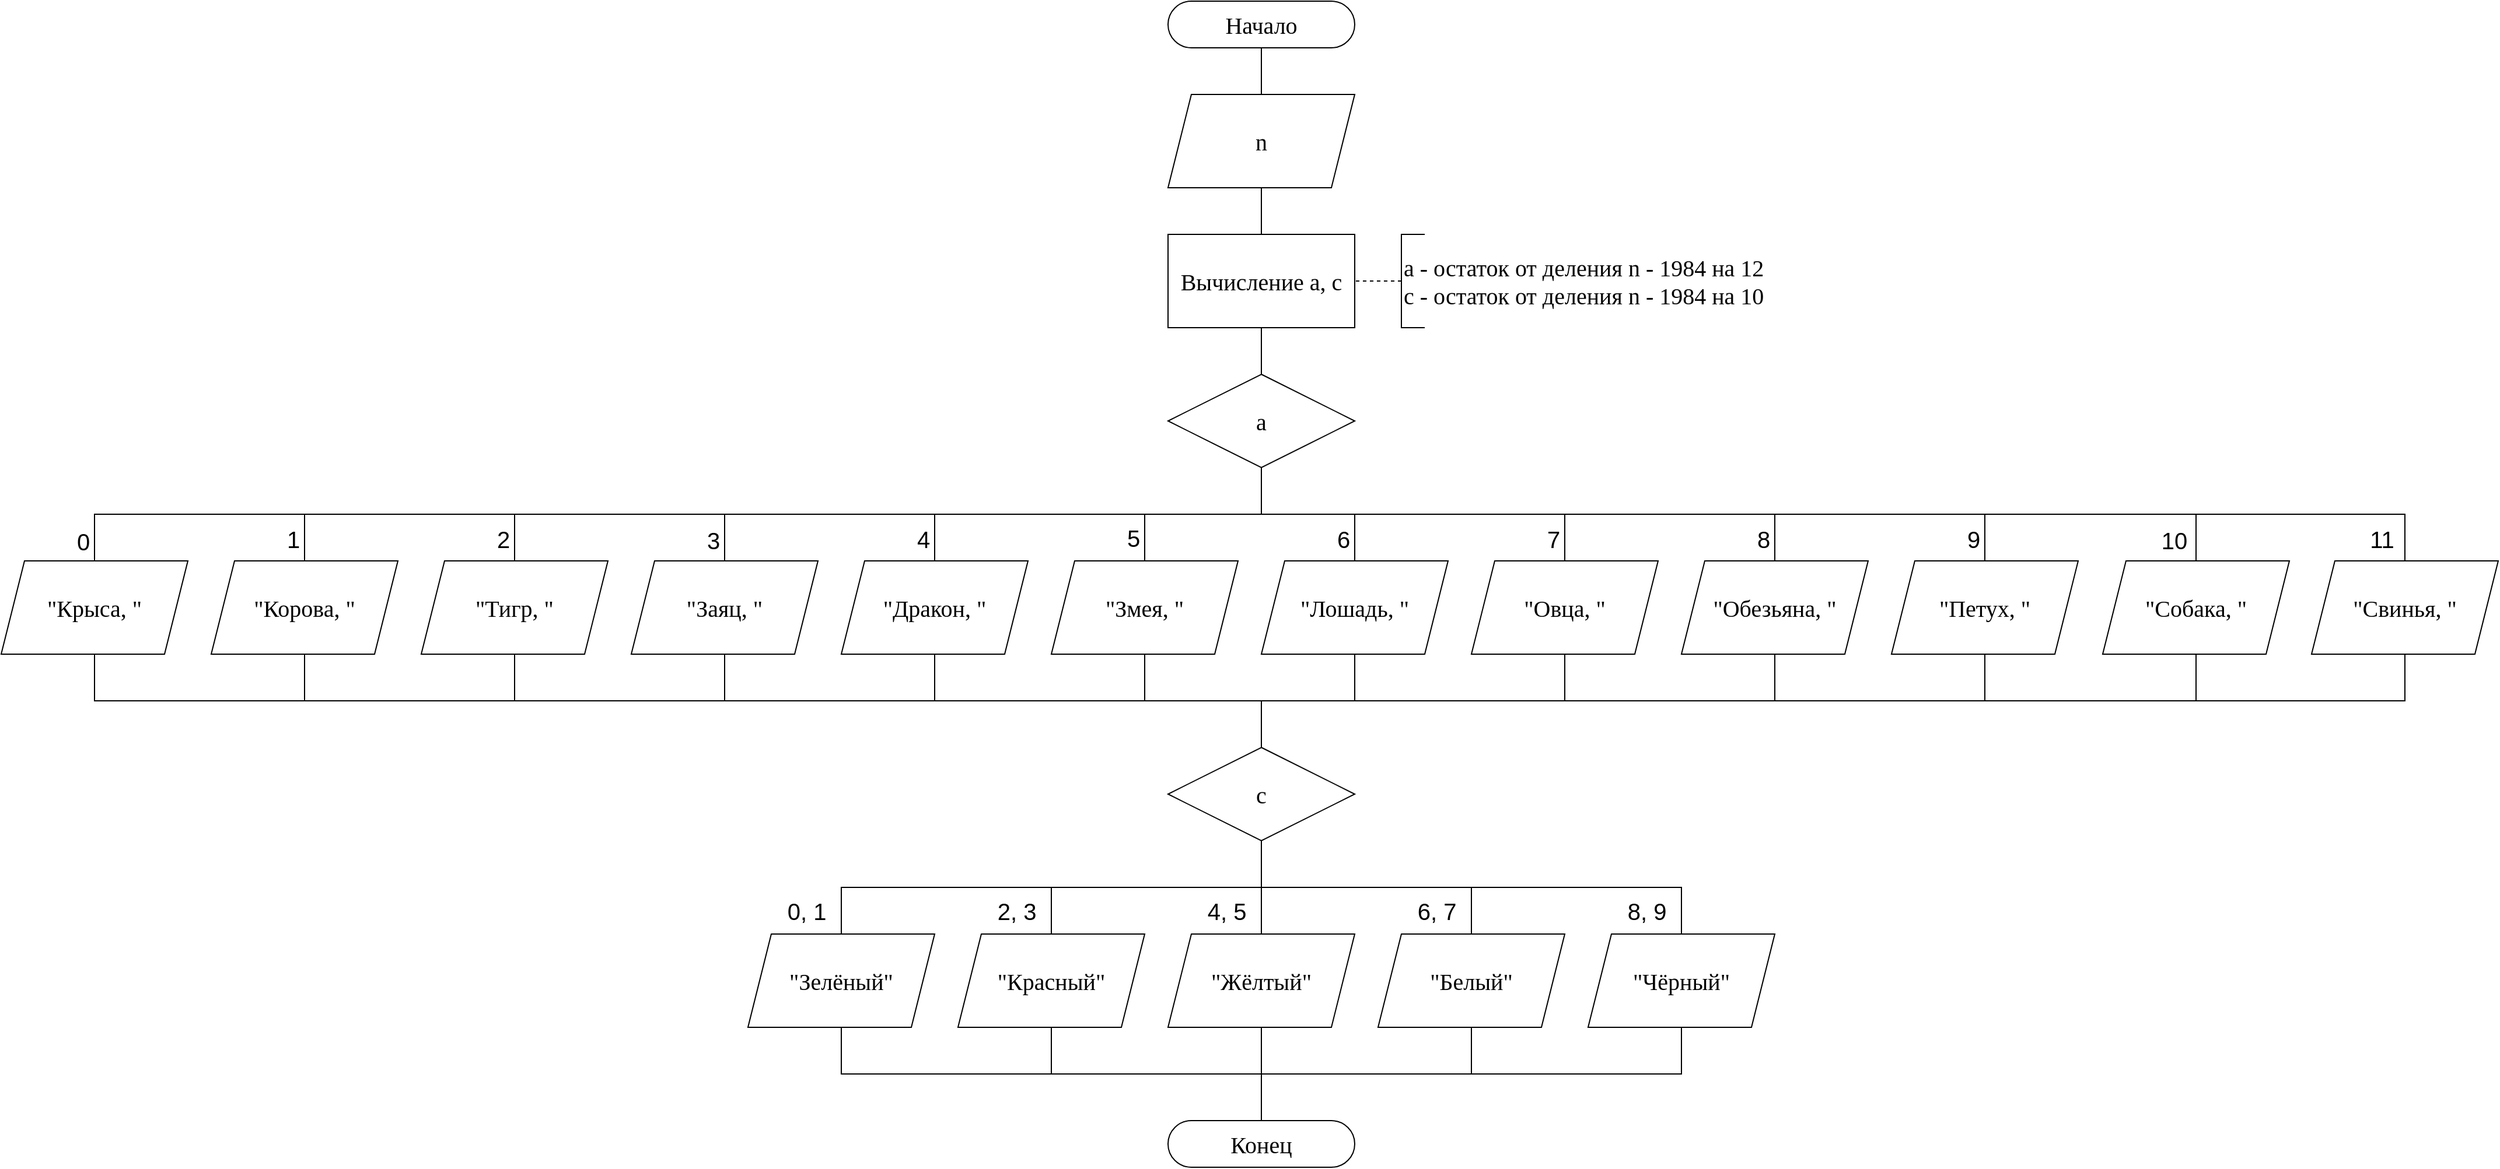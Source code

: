 <mxfile version="15.2.7" type="device"><diagram id="p_sSJPPd7CBM5PTrBs72" name="Страница 1"><mxGraphModel dx="3970" dy="1463" grid="1" gridSize="10" guides="1" tooltips="1" connect="1" arrows="1" fold="1" page="1" pageScale="1" pageWidth="827" pageHeight="1169" math="1" shadow="0"><root><mxCell id="0"/><mxCell id="1" parent="0"/><mxCell id="N-GZp5l3dZXzcz5o_aDv-4" value="" style="edgeStyle=orthogonalEdgeStyle;rounded=0;orthogonalLoop=1;jettySize=auto;html=1;endArrow=none;endFill=0;fontFamily=Times New Roman;fontSize=20;" parent="1" source="N-GZp5l3dZXzcz5o_aDv-1" target="N-GZp5l3dZXzcz5o_aDv-2" edge="1"><mxGeometry relative="1" as="geometry"/></mxCell><mxCell id="N-GZp5l3dZXzcz5o_aDv-1" value="Начало" style="rounded=1;whiteSpace=wrap;html=1;arcSize=50;fontFamily=Times New Roman;fontSize=20;" parent="1" vertex="1"><mxGeometry x="280" y="80" width="160" height="40" as="geometry"/></mxCell><mxCell id="Sp5nAANRLCifuOTijUDB-2" value="" style="edgeStyle=orthogonalEdgeStyle;rounded=0;orthogonalLoop=1;jettySize=auto;html=1;endArrow=none;endFill=0;fontFamily=Times New Roman;fontSize=20;" parent="1" source="N-GZp5l3dZXzcz5o_aDv-2" target="Sp5nAANRLCifuOTijUDB-1" edge="1"><mxGeometry relative="1" as="geometry"/></mxCell><mxCell id="N-GZp5l3dZXzcz5o_aDv-2" value="n" style="shape=parallelogram;perimeter=parallelogramPerimeter;whiteSpace=wrap;html=1;fixedSize=1;fontFamily=Times New Roman;fontSize=20;" parent="1" vertex="1"><mxGeometry x="280" y="160" width="160" height="80" as="geometry"/></mxCell><mxCell id="weTjGSQ2ajKaBHKCV5kZ-13" value="" style="edgeStyle=orthogonalEdgeStyle;rounded=0;orthogonalLoop=1;jettySize=auto;html=1;endArrow=none;endFill=0;fontSize=20;" parent="1" source="N-GZp5l3dZXzcz5o_aDv-3" target="weTjGSQ2ajKaBHKCV5kZ-3" edge="1"><mxGeometry relative="1" as="geometry"/></mxCell><mxCell id="weTjGSQ2ajKaBHKCV5kZ-35" value="6" style="edgeLabel;html=1;align=center;verticalAlign=middle;resizable=0;points=[];fontSize=20;" parent="weTjGSQ2ajKaBHKCV5kZ-13" vertex="1" connectable="0"><mxGeometry x="0.861" relative="1" as="geometry"><mxPoint x="-10" y="-8" as="offset"/></mxGeometry></mxCell><mxCell id="weTjGSQ2ajKaBHKCV5kZ-15" style="edgeStyle=orthogonalEdgeStyle;rounded=0;orthogonalLoop=1;jettySize=auto;html=1;endArrow=none;endFill=0;fontSize=20;" parent="1" source="N-GZp5l3dZXzcz5o_aDv-3" target="weTjGSQ2ajKaBHKCV5kZ-2" edge="1"><mxGeometry relative="1" as="geometry"/></mxCell><mxCell id="weTjGSQ2ajKaBHKCV5kZ-34" value="5" style="edgeLabel;html=1;align=center;verticalAlign=middle;resizable=0;points=[];fontSize=20;" parent="weTjGSQ2ajKaBHKCV5kZ-15" vertex="1" connectable="0"><mxGeometry x="0.899" relative="1" as="geometry"><mxPoint x="-10" y="-11" as="offset"/></mxGeometry></mxCell><mxCell id="weTjGSQ2ajKaBHKCV5kZ-16" style="edgeStyle=orthogonalEdgeStyle;rounded=0;orthogonalLoop=1;jettySize=auto;html=1;endArrow=none;endFill=0;entryX=0.5;entryY=0;entryDx=0;entryDy=0;exitX=0.5;exitY=1;exitDx=0;exitDy=0;fontSize=20;" parent="1" source="N-GZp5l3dZXzcz5o_aDv-3" target="weTjGSQ2ajKaBHKCV5kZ-1" edge="1"><mxGeometry relative="1" as="geometry"/></mxCell><mxCell id="weTjGSQ2ajKaBHKCV5kZ-33" value="4" style="edgeLabel;html=1;align=center;verticalAlign=middle;resizable=0;points=[];fontSize=20;" parent="weTjGSQ2ajKaBHKCV5kZ-16" vertex="1" connectable="0"><mxGeometry x="0.952" relative="1" as="geometry"><mxPoint x="-10" y="-11" as="offset"/></mxGeometry></mxCell><mxCell id="weTjGSQ2ajKaBHKCV5kZ-17" style="edgeStyle=orthogonalEdgeStyle;rounded=0;orthogonalLoop=1;jettySize=auto;html=1;exitX=0.5;exitY=1;exitDx=0;exitDy=0;entryX=0.5;entryY=0;entryDx=0;entryDy=0;endArrow=none;endFill=0;fontSize=20;" parent="1" source="N-GZp5l3dZXzcz5o_aDv-3" target="weTjGSQ2ajKaBHKCV5kZ-7" edge="1"><mxGeometry relative="1" as="geometry"/></mxCell><mxCell id="weTjGSQ2ajKaBHKCV5kZ-31" value="3" style="edgeLabel;html=1;align=center;verticalAlign=middle;resizable=0;points=[];fontSize=20;" parent="weTjGSQ2ajKaBHKCV5kZ-17" vertex="1" connectable="0"><mxGeometry x="0.904" relative="1" as="geometry"><mxPoint x="-10" y="8" as="offset"/></mxGeometry></mxCell><mxCell id="weTjGSQ2ajKaBHKCV5kZ-18" style="edgeStyle=orthogonalEdgeStyle;rounded=0;orthogonalLoop=1;jettySize=auto;html=1;entryX=0.5;entryY=0;entryDx=0;entryDy=0;endArrow=none;endFill=0;exitX=0.5;exitY=1;exitDx=0;exitDy=0;fontSize=20;" parent="1" source="N-GZp5l3dZXzcz5o_aDv-3" target="weTjGSQ2ajKaBHKCV5kZ-8" edge="1"><mxGeometry relative="1" as="geometry"/></mxCell><mxCell id="weTjGSQ2ajKaBHKCV5kZ-30" value="2" style="edgeLabel;html=1;align=center;verticalAlign=middle;resizable=0;points=[];fontSize=20;" parent="weTjGSQ2ajKaBHKCV5kZ-18" vertex="1" connectable="0"><mxGeometry x="0.97" y="-2" relative="1" as="geometry"><mxPoint x="-8" y="-8" as="offset"/></mxGeometry></mxCell><mxCell id="weTjGSQ2ajKaBHKCV5kZ-19" style="edgeStyle=orthogonalEdgeStyle;rounded=0;orthogonalLoop=1;jettySize=auto;html=1;entryX=0.5;entryY=0;entryDx=0;entryDy=0;endArrow=none;endFill=0;exitX=0.5;exitY=1;exitDx=0;exitDy=0;fontSize=20;" parent="1" source="N-GZp5l3dZXzcz5o_aDv-3" target="weTjGSQ2ajKaBHKCV5kZ-10" edge="1"><mxGeometry relative="1" as="geometry"/></mxCell><mxCell id="weTjGSQ2ajKaBHKCV5kZ-29" value="1" style="edgeLabel;html=1;align=center;verticalAlign=middle;resizable=0;points=[];fontSize=20;" parent="weTjGSQ2ajKaBHKCV5kZ-19" vertex="1" connectable="0"><mxGeometry x="0.975" relative="1" as="geometry"><mxPoint x="-10" y="-8" as="offset"/></mxGeometry></mxCell><mxCell id="weTjGSQ2ajKaBHKCV5kZ-21" style="edgeStyle=orthogonalEdgeStyle;rounded=0;orthogonalLoop=1;jettySize=auto;html=1;entryX=0.5;entryY=0;entryDx=0;entryDy=0;endArrow=none;endFill=0;exitX=0.5;exitY=1;exitDx=0;exitDy=0;fontSize=20;" parent="1" source="N-GZp5l3dZXzcz5o_aDv-3" target="weTjGSQ2ajKaBHKCV5kZ-12" edge="1"><mxGeometry relative="1" as="geometry"/></mxCell><mxCell id="weTjGSQ2ajKaBHKCV5kZ-27" value="0" style="edgeLabel;html=1;align=center;verticalAlign=middle;resizable=0;points=[];fontSize=20;" parent="weTjGSQ2ajKaBHKCV5kZ-21" vertex="1" connectable="0"><mxGeometry x="0.953" y="-1" relative="1" as="geometry"><mxPoint x="-9" y="8" as="offset"/></mxGeometry></mxCell><mxCell id="weTjGSQ2ajKaBHKCV5kZ-22" style="edgeStyle=orthogonalEdgeStyle;rounded=0;orthogonalLoop=1;jettySize=auto;html=1;entryX=0.5;entryY=0;entryDx=0;entryDy=0;endArrow=none;endFill=0;exitX=0.5;exitY=1;exitDx=0;exitDy=0;fontSize=20;" parent="1" source="N-GZp5l3dZXzcz5o_aDv-3" target="weTjGSQ2ajKaBHKCV5kZ-4" edge="1"><mxGeometry relative="1" as="geometry"/></mxCell><mxCell id="weTjGSQ2ajKaBHKCV5kZ-36" value="7" style="edgeLabel;html=1;align=center;verticalAlign=middle;resizable=0;points=[];fontSize=20;" parent="weTjGSQ2ajKaBHKCV5kZ-22" vertex="1" connectable="0"><mxGeometry x="0.945" y="1" relative="1" as="geometry"><mxPoint x="-11" y="-10" as="offset"/></mxGeometry></mxCell><mxCell id="weTjGSQ2ajKaBHKCV5kZ-23" style="edgeStyle=orthogonalEdgeStyle;rounded=0;orthogonalLoop=1;jettySize=auto;html=1;entryX=0.5;entryY=0;entryDx=0;entryDy=0;endArrow=none;endFill=0;exitX=0.5;exitY=1;exitDx=0;exitDy=0;fontSize=20;" parent="1" source="N-GZp5l3dZXzcz5o_aDv-3" target="weTjGSQ2ajKaBHKCV5kZ-5" edge="1"><mxGeometry relative="1" as="geometry"/></mxCell><mxCell id="weTjGSQ2ajKaBHKCV5kZ-37" value="8" style="edgeLabel;html=1;align=center;verticalAlign=middle;resizable=0;points=[];fontSize=20;" parent="weTjGSQ2ajKaBHKCV5kZ-23" vertex="1" connectable="0"><mxGeometry x="0.969" y="2" relative="1" as="geometry"><mxPoint x="-12" y="-11" as="offset"/></mxGeometry></mxCell><mxCell id="weTjGSQ2ajKaBHKCV5kZ-24" style="edgeStyle=orthogonalEdgeStyle;rounded=0;orthogonalLoop=1;jettySize=auto;html=1;entryX=0.5;entryY=0;entryDx=0;entryDy=0;endArrow=none;endFill=0;exitX=0.5;exitY=1;exitDx=0;exitDy=0;fontSize=20;" parent="1" source="N-GZp5l3dZXzcz5o_aDv-3" target="weTjGSQ2ajKaBHKCV5kZ-6" edge="1"><mxGeometry relative="1" as="geometry"/></mxCell><mxCell id="weTjGSQ2ajKaBHKCV5kZ-38" value="9" style="edgeLabel;html=1;align=center;verticalAlign=middle;resizable=0;points=[];fontSize=20;" parent="weTjGSQ2ajKaBHKCV5kZ-24" vertex="1" connectable="0"><mxGeometry x="0.971" relative="1" as="geometry"><mxPoint x="-10" y="-9" as="offset"/></mxGeometry></mxCell><mxCell id="weTjGSQ2ajKaBHKCV5kZ-25" style="edgeStyle=orthogonalEdgeStyle;rounded=0;orthogonalLoop=1;jettySize=auto;html=1;entryX=0.5;entryY=0;entryDx=0;entryDy=0;endArrow=none;endFill=0;exitX=0.5;exitY=1;exitDx=0;exitDy=0;fontSize=20;" parent="1" source="N-GZp5l3dZXzcz5o_aDv-3" target="weTjGSQ2ajKaBHKCV5kZ-9" edge="1"><mxGeometry relative="1" as="geometry"/></mxCell><mxCell id="weTjGSQ2ajKaBHKCV5kZ-39" value="10" style="edgeLabel;html=1;align=center;verticalAlign=middle;resizable=0;points=[];fontSize=20;" parent="weTjGSQ2ajKaBHKCV5kZ-25" vertex="1" connectable="0"><mxGeometry x="0.976" y="-1" relative="1" as="geometry"><mxPoint x="-18" y="-8" as="offset"/></mxGeometry></mxCell><mxCell id="weTjGSQ2ajKaBHKCV5kZ-26" style="edgeStyle=orthogonalEdgeStyle;rounded=0;orthogonalLoop=1;jettySize=auto;html=1;entryX=0.5;entryY=0;entryDx=0;entryDy=0;endArrow=none;endFill=0;exitX=0.5;exitY=1;exitDx=0;exitDy=0;fontSize=20;" parent="1" source="N-GZp5l3dZXzcz5o_aDv-3" target="weTjGSQ2ajKaBHKCV5kZ-11" edge="1"><mxGeometry relative="1" as="geometry"/></mxCell><mxCell id="weTjGSQ2ajKaBHKCV5kZ-40" value="11" style="edgeLabel;html=1;align=center;verticalAlign=middle;resizable=0;points=[];fontSize=20;" parent="weTjGSQ2ajKaBHKCV5kZ-26" vertex="1" connectable="0"><mxGeometry x="0.981" y="2" relative="1" as="geometry"><mxPoint x="-22" y="-9" as="offset"/></mxGeometry></mxCell><mxCell id="N-GZp5l3dZXzcz5o_aDv-3" value="a" style="rhombus;whiteSpace=wrap;html=1;fontFamily=Times New Roman;fontSize=20;" parent="1" vertex="1"><mxGeometry x="280" y="400" width="160" height="80" as="geometry"/></mxCell><mxCell id="N-GZp5l3dZXzcz5o_aDv-18" value="Конец" style="rounded=1;whiteSpace=wrap;html=1;arcSize=50;fontFamily=Times New Roman;fontSize=20;" parent="1" vertex="1"><mxGeometry x="280" y="1040" width="160" height="40" as="geometry"/></mxCell><mxCell id="Sp5nAANRLCifuOTijUDB-3" value="" style="edgeStyle=orthogonalEdgeStyle;rounded=0;orthogonalLoop=1;jettySize=auto;html=1;endArrow=none;endFill=0;fontFamily=Times New Roman;fontSize=20;" parent="1" source="Sp5nAANRLCifuOTijUDB-1" target="N-GZp5l3dZXzcz5o_aDv-3" edge="1"><mxGeometry relative="1" as="geometry"/></mxCell><mxCell id="Sp5nAANRLCifuOTijUDB-1" value="Вычисление a, c" style="rounded=0;whiteSpace=wrap;html=1;fontSize=20;fontFamily=Times New Roman;" parent="1" vertex="1"><mxGeometry x="280" y="280" width="160" height="80" as="geometry"/></mxCell><mxCell id="Sp5nAANRLCifuOTijUDB-5" value="" style="edgeStyle=orthogonalEdgeStyle;rounded=0;orthogonalLoop=1;jettySize=auto;html=1;fontSize=20;endArrow=none;endFill=0;dashed=1;fontFamily=Times New Roman;" parent="1" source="Sp5nAANRLCifuOTijUDB-4" target="Sp5nAANRLCifuOTijUDB-1" edge="1"><mxGeometry relative="1" as="geometry"/></mxCell><mxCell id="Sp5nAANRLCifuOTijUDB-4" value="&lt;div style=&quot;text-align: center; font-size: 20px;&quot;&gt;&lt;font style=&quot;font-size: 20px;&quot;&gt;a - остаток от деления n - 1984 на 12&lt;/font&gt;&lt;/div&gt;&lt;div style=&quot;text-align: center; font-size: 20px;&quot;&gt;&lt;div style=&quot;font-size: 20px;&quot;&gt;&lt;font style=&quot;font-size: 20px;&quot;&gt;с - остаток от деления n - 1984 на 10&lt;/font&gt;&lt;/div&gt;&lt;/div&gt;" style="strokeWidth=1;html=1;shape=mxgraph.flowchart.annotation_1;align=left;pointerEvents=1;fontSize=20;spacing=2;fontFamily=Times New Roman;" parent="1" vertex="1"><mxGeometry x="480" y="280" width="20" height="80" as="geometry"/></mxCell><mxCell id="weTjGSQ2ajKaBHKCV5kZ-46" style="edgeStyle=orthogonalEdgeStyle;rounded=0;orthogonalLoop=1;jettySize=auto;html=1;entryX=0.5;entryY=0;entryDx=0;entryDy=0;fontSize=20;endArrow=none;endFill=0;exitX=0.5;exitY=1;exitDx=0;exitDy=0;" parent="1" source="weTjGSQ2ajKaBHKCV5kZ-1" target="weTjGSQ2ajKaBHKCV5kZ-41" edge="1"><mxGeometry relative="1" as="geometry"/></mxCell><mxCell id="weTjGSQ2ajKaBHKCV5kZ-1" value="&quot;Дракон, &quot;" style="shape=parallelogram;perimeter=parallelogramPerimeter;whiteSpace=wrap;html=1;fixedSize=1;fontFamily=Times New Roman;fontSize=20;" parent="1" vertex="1"><mxGeometry y="560" width="160" height="80" as="geometry"/></mxCell><mxCell id="weTjGSQ2ajKaBHKCV5kZ-47" style="edgeStyle=orthogonalEdgeStyle;rounded=0;orthogonalLoop=1;jettySize=auto;html=1;fontSize=20;endArrow=none;endFill=0;exitX=0.5;exitY=1;exitDx=0;exitDy=0;" parent="1" source="weTjGSQ2ajKaBHKCV5kZ-2" edge="1"><mxGeometry relative="1" as="geometry"><mxPoint x="360" y="700" as="targetPoint"/><Array as="points"><mxPoint x="260" y="680"/><mxPoint x="360" y="680"/></Array></mxGeometry></mxCell><mxCell id="weTjGSQ2ajKaBHKCV5kZ-2" value="&quot;Змея, &quot;" style="shape=parallelogram;perimeter=parallelogramPerimeter;whiteSpace=wrap;html=1;fixedSize=1;fontFamily=Times New Roman;fontSize=20;" parent="1" vertex="1"><mxGeometry x="180" y="560" width="160" height="80" as="geometry"/></mxCell><mxCell id="weTjGSQ2ajKaBHKCV5kZ-48" style="edgeStyle=orthogonalEdgeStyle;rounded=0;orthogonalLoop=1;jettySize=auto;html=1;entryX=0.5;entryY=0;entryDx=0;entryDy=0;fontSize=20;endArrow=none;endFill=0;" parent="1" source="weTjGSQ2ajKaBHKCV5kZ-3" target="weTjGSQ2ajKaBHKCV5kZ-41" edge="1"><mxGeometry relative="1" as="geometry"/></mxCell><mxCell id="weTjGSQ2ajKaBHKCV5kZ-3" value="&quot;Лошадь, &quot;" style="shape=parallelogram;perimeter=parallelogramPerimeter;whiteSpace=wrap;html=1;fixedSize=1;fontFamily=Times New Roman;fontSize=20;" parent="1" vertex="1"><mxGeometry x="360" y="560" width="160" height="80" as="geometry"/></mxCell><mxCell id="weTjGSQ2ajKaBHKCV5kZ-49" style="edgeStyle=orthogonalEdgeStyle;rounded=0;orthogonalLoop=1;jettySize=auto;html=1;entryX=0.5;entryY=0;entryDx=0;entryDy=0;fontSize=20;endArrow=none;endFill=0;exitX=0.5;exitY=1;exitDx=0;exitDy=0;" parent="1" source="weTjGSQ2ajKaBHKCV5kZ-4" target="weTjGSQ2ajKaBHKCV5kZ-41" edge="1"><mxGeometry relative="1" as="geometry"/></mxCell><mxCell id="weTjGSQ2ajKaBHKCV5kZ-4" value="&quot;Овца, &quot;" style="shape=parallelogram;perimeter=parallelogramPerimeter;whiteSpace=wrap;html=1;fixedSize=1;fontFamily=Times New Roman;fontSize=20;" parent="1" vertex="1"><mxGeometry x="540" y="560" width="160" height="80" as="geometry"/></mxCell><mxCell id="weTjGSQ2ajKaBHKCV5kZ-50" style="edgeStyle=orthogonalEdgeStyle;rounded=0;orthogonalLoop=1;jettySize=auto;html=1;entryX=0.5;entryY=0;entryDx=0;entryDy=0;fontSize=20;endArrow=none;endFill=0;exitX=0.5;exitY=1;exitDx=0;exitDy=0;exitPerimeter=0;" parent="1" source="weTjGSQ2ajKaBHKCV5kZ-5" target="weTjGSQ2ajKaBHKCV5kZ-41" edge="1"><mxGeometry relative="1" as="geometry"/></mxCell><mxCell id="weTjGSQ2ajKaBHKCV5kZ-5" value="&quot;Обезьяна, &quot;" style="shape=parallelogram;perimeter=parallelogramPerimeter;whiteSpace=wrap;html=1;fixedSize=1;fontFamily=Times New Roman;fontSize=20;" parent="1" vertex="1"><mxGeometry x="720" y="560" width="160" height="80" as="geometry"/></mxCell><mxCell id="weTjGSQ2ajKaBHKCV5kZ-51" style="edgeStyle=orthogonalEdgeStyle;rounded=0;orthogonalLoop=1;jettySize=auto;html=1;fontSize=20;endArrow=none;endFill=0;exitX=0.5;exitY=1;exitDx=0;exitDy=0;" parent="1" source="weTjGSQ2ajKaBHKCV5kZ-6" target="weTjGSQ2ajKaBHKCV5kZ-41" edge="1"><mxGeometry relative="1" as="geometry"/></mxCell><mxCell id="weTjGSQ2ajKaBHKCV5kZ-6" value="&quot;Петух, &quot;" style="shape=parallelogram;perimeter=parallelogramPerimeter;whiteSpace=wrap;html=1;fixedSize=1;fontFamily=Times New Roman;fontSize=20;" parent="1" vertex="1"><mxGeometry x="900" y="560" width="160" height="80" as="geometry"/></mxCell><mxCell id="weTjGSQ2ajKaBHKCV5kZ-45" style="edgeStyle=orthogonalEdgeStyle;rounded=0;orthogonalLoop=1;jettySize=auto;html=1;entryX=0.5;entryY=0;entryDx=0;entryDy=0;fontSize=20;endArrow=none;endFill=0;exitX=0.5;exitY=1;exitDx=0;exitDy=0;" parent="1" source="weTjGSQ2ajKaBHKCV5kZ-7" target="weTjGSQ2ajKaBHKCV5kZ-41" edge="1"><mxGeometry relative="1" as="geometry"/></mxCell><mxCell id="weTjGSQ2ajKaBHKCV5kZ-7" value="&quot;Заяц, &quot;" style="shape=parallelogram;perimeter=parallelogramPerimeter;whiteSpace=wrap;html=1;fixedSize=1;fontFamily=Times New Roman;fontSize=20;" parent="1" vertex="1"><mxGeometry x="-180" y="560" width="160" height="80" as="geometry"/></mxCell><mxCell id="weTjGSQ2ajKaBHKCV5kZ-44" style="edgeStyle=orthogonalEdgeStyle;rounded=0;orthogonalLoop=1;jettySize=auto;html=1;entryX=0.5;entryY=0;entryDx=0;entryDy=0;fontSize=20;endArrow=none;endFill=0;exitX=0.5;exitY=1;exitDx=0;exitDy=0;" parent="1" source="weTjGSQ2ajKaBHKCV5kZ-8" target="weTjGSQ2ajKaBHKCV5kZ-41" edge="1"><mxGeometry relative="1" as="geometry"/></mxCell><mxCell id="weTjGSQ2ajKaBHKCV5kZ-8" value="&quot;Тигр, &quot;" style="shape=parallelogram;perimeter=parallelogramPerimeter;whiteSpace=wrap;html=1;fixedSize=1;fontFamily=Times New Roman;fontSize=20;" parent="1" vertex="1"><mxGeometry x="-360" y="560" width="160" height="80" as="geometry"/></mxCell><mxCell id="weTjGSQ2ajKaBHKCV5kZ-52" style="edgeStyle=orthogonalEdgeStyle;rounded=0;orthogonalLoop=1;jettySize=auto;html=1;entryX=0.5;entryY=0;entryDx=0;entryDy=0;fontSize=20;endArrow=none;endFill=0;exitX=0.5;exitY=1;exitDx=0;exitDy=0;" parent="1" source="weTjGSQ2ajKaBHKCV5kZ-9" target="weTjGSQ2ajKaBHKCV5kZ-41" edge="1"><mxGeometry relative="1" as="geometry"/></mxCell><mxCell id="weTjGSQ2ajKaBHKCV5kZ-9" value="&quot;Собака, &quot;" style="shape=parallelogram;perimeter=parallelogramPerimeter;whiteSpace=wrap;html=1;fixedSize=1;fontFamily=Times New Roman;fontSize=20;" parent="1" vertex="1"><mxGeometry x="1081" y="560" width="160" height="80" as="geometry"/></mxCell><mxCell id="weTjGSQ2ajKaBHKCV5kZ-43" style="edgeStyle=orthogonalEdgeStyle;rounded=0;orthogonalLoop=1;jettySize=auto;html=1;entryX=0.5;entryY=0;entryDx=0;entryDy=0;fontSize=20;endArrow=none;endFill=0;exitX=0.5;exitY=1;exitDx=0;exitDy=0;" parent="1" source="weTjGSQ2ajKaBHKCV5kZ-10" target="weTjGSQ2ajKaBHKCV5kZ-41" edge="1"><mxGeometry relative="1" as="geometry"/></mxCell><mxCell id="weTjGSQ2ajKaBHKCV5kZ-10" value="&quot;Корова, &quot;" style="shape=parallelogram;perimeter=parallelogramPerimeter;whiteSpace=wrap;html=1;fixedSize=1;fontFamily=Times New Roman;fontSize=20;" parent="1" vertex="1"><mxGeometry x="-540" y="560" width="160" height="80" as="geometry"/></mxCell><mxCell id="weTjGSQ2ajKaBHKCV5kZ-53" style="edgeStyle=orthogonalEdgeStyle;rounded=0;orthogonalLoop=1;jettySize=auto;html=1;fontSize=20;endArrow=none;endFill=0;exitX=0.5;exitY=1;exitDx=0;exitDy=0;" parent="1" source="weTjGSQ2ajKaBHKCV5kZ-11" target="weTjGSQ2ajKaBHKCV5kZ-41" edge="1"><mxGeometry relative="1" as="geometry"/></mxCell><mxCell id="weTjGSQ2ajKaBHKCV5kZ-11" value="&quot;Свинья, &quot;" style="shape=parallelogram;perimeter=parallelogramPerimeter;whiteSpace=wrap;html=1;fixedSize=1;fontFamily=Times New Roman;fontSize=20;" parent="1" vertex="1"><mxGeometry x="1260" y="560" width="160" height="80" as="geometry"/></mxCell><mxCell id="weTjGSQ2ajKaBHKCV5kZ-42" style="edgeStyle=orthogonalEdgeStyle;rounded=0;orthogonalLoop=1;jettySize=auto;html=1;entryX=0.5;entryY=0;entryDx=0;entryDy=0;fontSize=20;endArrow=none;endFill=0;exitX=0.5;exitY=1;exitDx=0;exitDy=0;" parent="1" source="weTjGSQ2ajKaBHKCV5kZ-12" target="weTjGSQ2ajKaBHKCV5kZ-41" edge="1"><mxGeometry relative="1" as="geometry"/></mxCell><mxCell id="weTjGSQ2ajKaBHKCV5kZ-12" value="&quot;Крыса, &quot;" style="shape=parallelogram;perimeter=parallelogramPerimeter;whiteSpace=wrap;html=1;fixedSize=1;fontFamily=Times New Roman;fontSize=20;" parent="1" vertex="1"><mxGeometry x="-720" y="560" width="160" height="80" as="geometry"/></mxCell><mxCell id="YxPbViCrK8akeo_yDccp-6" value="" style="edgeStyle=orthogonalEdgeStyle;rounded=0;orthogonalLoop=1;jettySize=auto;html=1;endArrow=none;endFill=0;fontSize=20;" edge="1" parent="1" source="weTjGSQ2ajKaBHKCV5kZ-41" target="YxPbViCrK8akeo_yDccp-2"><mxGeometry relative="1" as="geometry"/></mxCell><mxCell id="YxPbViCrK8akeo_yDccp-14" value="4, 5" style="edgeLabel;html=1;align=center;verticalAlign=middle;resizable=0;points=[];fontSize=20;" vertex="1" connectable="0" parent="YxPbViCrK8akeo_yDccp-6"><mxGeometry x="0.25" y="2" relative="1" as="geometry"><mxPoint x="-32" y="10" as="offset"/></mxGeometry></mxCell><mxCell id="YxPbViCrK8akeo_yDccp-7" style="edgeStyle=orthogonalEdgeStyle;rounded=0;orthogonalLoop=1;jettySize=auto;html=1;entryX=0.5;entryY=0;entryDx=0;entryDy=0;endArrow=none;endFill=0;exitX=0.5;exitY=1;exitDx=0;exitDy=0;exitPerimeter=0;fontSize=20;" edge="1" parent="1" source="weTjGSQ2ajKaBHKCV5kZ-41" target="YxPbViCrK8akeo_yDccp-3"><mxGeometry relative="1" as="geometry"/></mxCell><mxCell id="YxPbViCrK8akeo_yDccp-15" value="6, 7" style="edgeLabel;html=1;align=center;verticalAlign=middle;resizable=0;points=[];fontSize=20;" vertex="1" connectable="0" parent="YxPbViCrK8akeo_yDccp-7"><mxGeometry x="0.739" y="3" relative="1" as="geometry"><mxPoint x="-33" y="14" as="offset"/></mxGeometry></mxCell><mxCell id="YxPbViCrK8akeo_yDccp-8" style="edgeStyle=orthogonalEdgeStyle;rounded=0;orthogonalLoop=1;jettySize=auto;html=1;entryX=0.5;entryY=0;entryDx=0;entryDy=0;endArrow=none;endFill=0;exitX=0.5;exitY=1;exitDx=0;exitDy=0;fontSize=20;" edge="1" parent="1" source="weTjGSQ2ajKaBHKCV5kZ-41" target="YxPbViCrK8akeo_yDccp-4"><mxGeometry relative="1" as="geometry"/></mxCell><mxCell id="YxPbViCrK8akeo_yDccp-16" value="8, 9" style="edgeLabel;html=1;align=center;verticalAlign=middle;resizable=0;points=[];fontSize=20;" vertex="1" connectable="0" parent="YxPbViCrK8akeo_yDccp-8"><mxGeometry x="0.846" y="1" relative="1" as="geometry"><mxPoint x="-31" y="14" as="offset"/></mxGeometry></mxCell><mxCell id="YxPbViCrK8akeo_yDccp-9" style="edgeStyle=orthogonalEdgeStyle;rounded=0;orthogonalLoop=1;jettySize=auto;html=1;entryX=0.5;entryY=0;entryDx=0;entryDy=0;endArrow=none;endFill=0;exitX=0.5;exitY=1;exitDx=0;exitDy=0;fontSize=20;" edge="1" parent="1" source="weTjGSQ2ajKaBHKCV5kZ-41" target="YxPbViCrK8akeo_yDccp-1"><mxGeometry relative="1" as="geometry"/></mxCell><mxCell id="YxPbViCrK8akeo_yDccp-12" value="2, 3" style="edgeLabel;html=1;align=center;verticalAlign=middle;resizable=0;points=[];fontSize=20;" vertex="1" connectable="0" parent="YxPbViCrK8akeo_yDccp-9"><mxGeometry x="0.739" y="1" relative="1" as="geometry"><mxPoint x="-31" y="14" as="offset"/></mxGeometry></mxCell><mxCell id="YxPbViCrK8akeo_yDccp-10" style="edgeStyle=orthogonalEdgeStyle;rounded=0;orthogonalLoop=1;jettySize=auto;html=1;endArrow=none;endFill=0;exitX=0.5;exitY=1;exitDx=0;exitDy=0;fontSize=20;" edge="1" parent="1" source="weTjGSQ2ajKaBHKCV5kZ-41" target="YxPbViCrK8akeo_yDccp-5"><mxGeometry relative="1" as="geometry"/></mxCell><mxCell id="YxPbViCrK8akeo_yDccp-11" value="0, 1" style="edgeLabel;html=1;align=center;verticalAlign=middle;resizable=0;points=[];fontSize=20;" vertex="1" connectable="0" parent="YxPbViCrK8akeo_yDccp-10"><mxGeometry x="0.85" y="2" relative="1" as="geometry"><mxPoint x="-32" y="13" as="offset"/></mxGeometry></mxCell><mxCell id="weTjGSQ2ajKaBHKCV5kZ-41" value="с" style="rhombus;whiteSpace=wrap;html=1;fontFamily=Times New Roman;fontSize=20;" parent="1" vertex="1"><mxGeometry x="280" y="720" width="160" height="80" as="geometry"/></mxCell><mxCell id="YxPbViCrK8akeo_yDccp-18" style="edgeStyle=orthogonalEdgeStyle;rounded=0;orthogonalLoop=1;jettySize=auto;html=1;entryX=0.5;entryY=0;entryDx=0;entryDy=0;fontSize=20;endArrow=none;endFill=0;exitX=0.5;exitY=1;exitDx=0;exitDy=0;" edge="1" parent="1" source="YxPbViCrK8akeo_yDccp-1" target="N-GZp5l3dZXzcz5o_aDv-18"><mxGeometry relative="1" as="geometry"/></mxCell><mxCell id="YxPbViCrK8akeo_yDccp-1" value="&quot;Красный&quot;" style="shape=parallelogram;perimeter=parallelogramPerimeter;whiteSpace=wrap;html=1;fixedSize=1;fontFamily=Times New Roman;fontSize=20;" vertex="1" parent="1"><mxGeometry x="100" y="880" width="160" height="80" as="geometry"/></mxCell><mxCell id="YxPbViCrK8akeo_yDccp-19" style="edgeStyle=orthogonalEdgeStyle;rounded=0;orthogonalLoop=1;jettySize=auto;html=1;entryX=0.5;entryY=0;entryDx=0;entryDy=0;fontSize=20;endArrow=none;endFill=0;" edge="1" parent="1" source="YxPbViCrK8akeo_yDccp-2" target="N-GZp5l3dZXzcz5o_aDv-18"><mxGeometry relative="1" as="geometry"/></mxCell><mxCell id="YxPbViCrK8akeo_yDccp-2" value="&quot;Жёлтый&quot;" style="shape=parallelogram;perimeter=parallelogramPerimeter;whiteSpace=wrap;html=1;fixedSize=1;fontFamily=Times New Roman;fontSize=20;" vertex="1" parent="1"><mxGeometry x="280" y="880" width="160" height="80" as="geometry"/></mxCell><mxCell id="YxPbViCrK8akeo_yDccp-20" style="edgeStyle=orthogonalEdgeStyle;rounded=0;orthogonalLoop=1;jettySize=auto;html=1;entryX=0.5;entryY=0;entryDx=0;entryDy=0;fontSize=20;endArrow=none;endFill=0;exitX=0.5;exitY=1;exitDx=0;exitDy=0;" edge="1" parent="1" source="YxPbViCrK8akeo_yDccp-3" target="N-GZp5l3dZXzcz5o_aDv-18"><mxGeometry relative="1" as="geometry"/></mxCell><mxCell id="YxPbViCrK8akeo_yDccp-3" value="&quot;Белый&quot;" style="shape=parallelogram;perimeter=parallelogramPerimeter;whiteSpace=wrap;html=1;fixedSize=1;fontFamily=Times New Roman;fontSize=20;" vertex="1" parent="1"><mxGeometry x="460" y="880" width="160" height="80" as="geometry"/></mxCell><mxCell id="YxPbViCrK8akeo_yDccp-21" style="edgeStyle=orthogonalEdgeStyle;rounded=0;orthogonalLoop=1;jettySize=auto;html=1;entryX=0.5;entryY=0;entryDx=0;entryDy=0;fontSize=20;endArrow=none;endFill=0;exitX=0.5;exitY=1;exitDx=0;exitDy=0;" edge="1" parent="1" source="YxPbViCrK8akeo_yDccp-4" target="N-GZp5l3dZXzcz5o_aDv-18"><mxGeometry relative="1" as="geometry"/></mxCell><mxCell id="YxPbViCrK8akeo_yDccp-4" value="&quot;Чёрный&quot;" style="shape=parallelogram;perimeter=parallelogramPerimeter;whiteSpace=wrap;html=1;fixedSize=1;fontFamily=Times New Roman;fontSize=20;" vertex="1" parent="1"><mxGeometry x="640" y="880" width="160" height="80" as="geometry"/></mxCell><mxCell id="YxPbViCrK8akeo_yDccp-17" style="edgeStyle=orthogonalEdgeStyle;rounded=0;orthogonalLoop=1;jettySize=auto;html=1;entryX=0.5;entryY=0;entryDx=0;entryDy=0;fontSize=20;endArrow=none;endFill=0;exitX=0.5;exitY=1;exitDx=0;exitDy=0;" edge="1" parent="1" source="YxPbViCrK8akeo_yDccp-5" target="N-GZp5l3dZXzcz5o_aDv-18"><mxGeometry relative="1" as="geometry"/></mxCell><mxCell id="YxPbViCrK8akeo_yDccp-5" value="&quot;Зелёный&quot;" style="shape=parallelogram;perimeter=parallelogramPerimeter;whiteSpace=wrap;html=1;fixedSize=1;fontFamily=Times New Roman;fontSize=20;" vertex="1" parent="1"><mxGeometry x="-80" y="880" width="160" height="80" as="geometry"/></mxCell></root></mxGraphModel></diagram></mxfile>